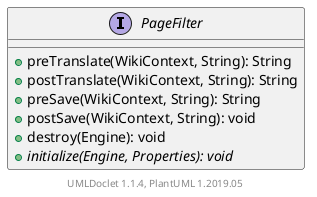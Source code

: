 @startuml

    interface PageFilter [[PageFilter.html]] {
        +preTranslate(WikiContext, String): String
        +postTranslate(WikiContext, String): String
        +preSave(WikiContext, String): String
        +postSave(WikiContext, String): void
        +destroy(Engine): void
        {abstract} +initialize(Engine, Properties): void
    }


    center footer UMLDoclet 1.1.4, PlantUML 1.2019.05
@enduml
